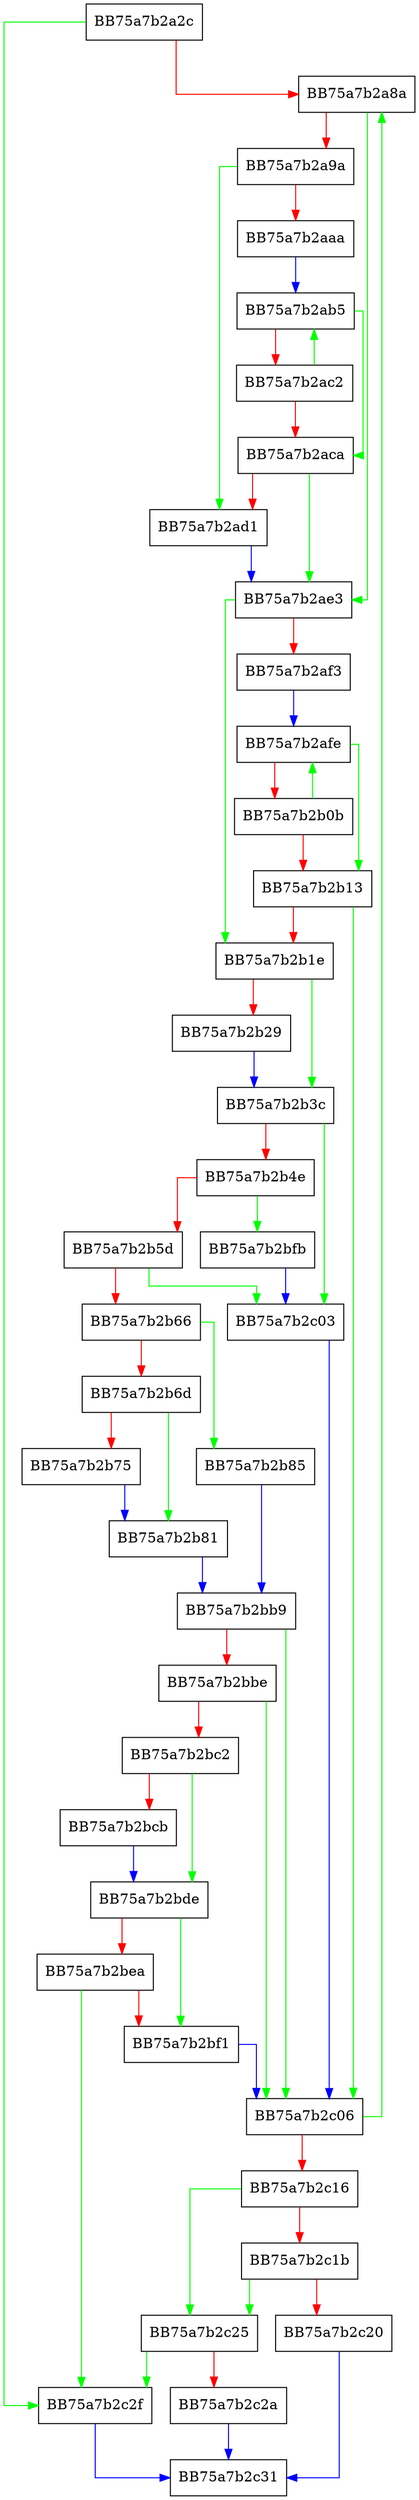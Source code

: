 digraph FindVITargetTypeInstance {
  node [shape="box"];
  graph [splines=ortho];
  BB75a7b2a2c -> BB75a7b2c2f [color="green"];
  BB75a7b2a2c -> BB75a7b2a8a [color="red"];
  BB75a7b2a8a -> BB75a7b2ae3 [color="green"];
  BB75a7b2a8a -> BB75a7b2a9a [color="red"];
  BB75a7b2a9a -> BB75a7b2ad1 [color="green"];
  BB75a7b2a9a -> BB75a7b2aaa [color="red"];
  BB75a7b2aaa -> BB75a7b2ab5 [color="blue"];
  BB75a7b2ab5 -> BB75a7b2aca [color="green"];
  BB75a7b2ab5 -> BB75a7b2ac2 [color="red"];
  BB75a7b2ac2 -> BB75a7b2ab5 [color="green"];
  BB75a7b2ac2 -> BB75a7b2aca [color="red"];
  BB75a7b2aca -> BB75a7b2ae3 [color="green"];
  BB75a7b2aca -> BB75a7b2ad1 [color="red"];
  BB75a7b2ad1 -> BB75a7b2ae3 [color="blue"];
  BB75a7b2ae3 -> BB75a7b2b1e [color="green"];
  BB75a7b2ae3 -> BB75a7b2af3 [color="red"];
  BB75a7b2af3 -> BB75a7b2afe [color="blue"];
  BB75a7b2afe -> BB75a7b2b13 [color="green"];
  BB75a7b2afe -> BB75a7b2b0b [color="red"];
  BB75a7b2b0b -> BB75a7b2afe [color="green"];
  BB75a7b2b0b -> BB75a7b2b13 [color="red"];
  BB75a7b2b13 -> BB75a7b2c06 [color="green"];
  BB75a7b2b13 -> BB75a7b2b1e [color="red"];
  BB75a7b2b1e -> BB75a7b2b3c [color="green"];
  BB75a7b2b1e -> BB75a7b2b29 [color="red"];
  BB75a7b2b29 -> BB75a7b2b3c [color="blue"];
  BB75a7b2b3c -> BB75a7b2c03 [color="green"];
  BB75a7b2b3c -> BB75a7b2b4e [color="red"];
  BB75a7b2b4e -> BB75a7b2bfb [color="green"];
  BB75a7b2b4e -> BB75a7b2b5d [color="red"];
  BB75a7b2b5d -> BB75a7b2c03 [color="green"];
  BB75a7b2b5d -> BB75a7b2b66 [color="red"];
  BB75a7b2b66 -> BB75a7b2b85 [color="green"];
  BB75a7b2b66 -> BB75a7b2b6d [color="red"];
  BB75a7b2b6d -> BB75a7b2b81 [color="green"];
  BB75a7b2b6d -> BB75a7b2b75 [color="red"];
  BB75a7b2b75 -> BB75a7b2b81 [color="blue"];
  BB75a7b2b81 -> BB75a7b2bb9 [color="blue"];
  BB75a7b2b85 -> BB75a7b2bb9 [color="blue"];
  BB75a7b2bb9 -> BB75a7b2c06 [color="green"];
  BB75a7b2bb9 -> BB75a7b2bbe [color="red"];
  BB75a7b2bbe -> BB75a7b2c06 [color="green"];
  BB75a7b2bbe -> BB75a7b2bc2 [color="red"];
  BB75a7b2bc2 -> BB75a7b2bde [color="green"];
  BB75a7b2bc2 -> BB75a7b2bcb [color="red"];
  BB75a7b2bcb -> BB75a7b2bde [color="blue"];
  BB75a7b2bde -> BB75a7b2bf1 [color="green"];
  BB75a7b2bde -> BB75a7b2bea [color="red"];
  BB75a7b2bea -> BB75a7b2c2f [color="green"];
  BB75a7b2bea -> BB75a7b2bf1 [color="red"];
  BB75a7b2bf1 -> BB75a7b2c06 [color="blue"];
  BB75a7b2bfb -> BB75a7b2c03 [color="blue"];
  BB75a7b2c03 -> BB75a7b2c06 [color="blue"];
  BB75a7b2c06 -> BB75a7b2a8a [color="green"];
  BB75a7b2c06 -> BB75a7b2c16 [color="red"];
  BB75a7b2c16 -> BB75a7b2c25 [color="green"];
  BB75a7b2c16 -> BB75a7b2c1b [color="red"];
  BB75a7b2c1b -> BB75a7b2c25 [color="green"];
  BB75a7b2c1b -> BB75a7b2c20 [color="red"];
  BB75a7b2c20 -> BB75a7b2c31 [color="blue"];
  BB75a7b2c25 -> BB75a7b2c2f [color="green"];
  BB75a7b2c25 -> BB75a7b2c2a [color="red"];
  BB75a7b2c2a -> BB75a7b2c31 [color="blue"];
  BB75a7b2c2f -> BB75a7b2c31 [color="blue"];
}